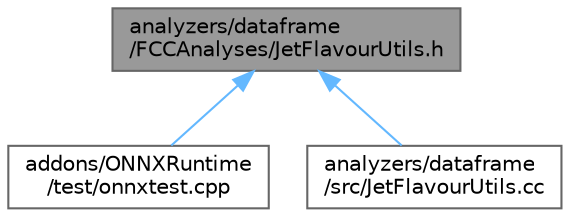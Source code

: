 digraph "analyzers/dataframe/FCCAnalyses/JetFlavourUtils.h"
{
 // LATEX_PDF_SIZE
  bgcolor="transparent";
  edge [fontname=Helvetica,fontsize=10,labelfontname=Helvetica,labelfontsize=10];
  node [fontname=Helvetica,fontsize=10,shape=box,height=0.2,width=0.4];
  Node1 [id="Node000001",label="analyzers/dataframe\l/FCCAnalyses/JetFlavourUtils.h",height=0.2,width=0.4,color="gray40", fillcolor="grey60", style="filled", fontcolor="black",tooltip=" "];
  Node1 -> Node2 [id="edge1_Node000001_Node000002",dir="back",color="steelblue1",style="solid",tooltip=" "];
  Node2 [id="Node000002",label="addons/ONNXRuntime\l/test/onnxtest.cpp",height=0.2,width=0.4,color="grey40", fillcolor="white", style="filled",URL="$onnxtest_8cpp.html",tooltip=" "];
  Node1 -> Node3 [id="edge2_Node000001_Node000003",dir="back",color="steelblue1",style="solid",tooltip=" "];
  Node3 [id="Node000003",label="analyzers/dataframe\l/src/JetFlavourUtils.cc",height=0.2,width=0.4,color="grey40", fillcolor="white", style="filled",URL="$_jet_flavour_utils_8cc.html",tooltip=" "];
}
